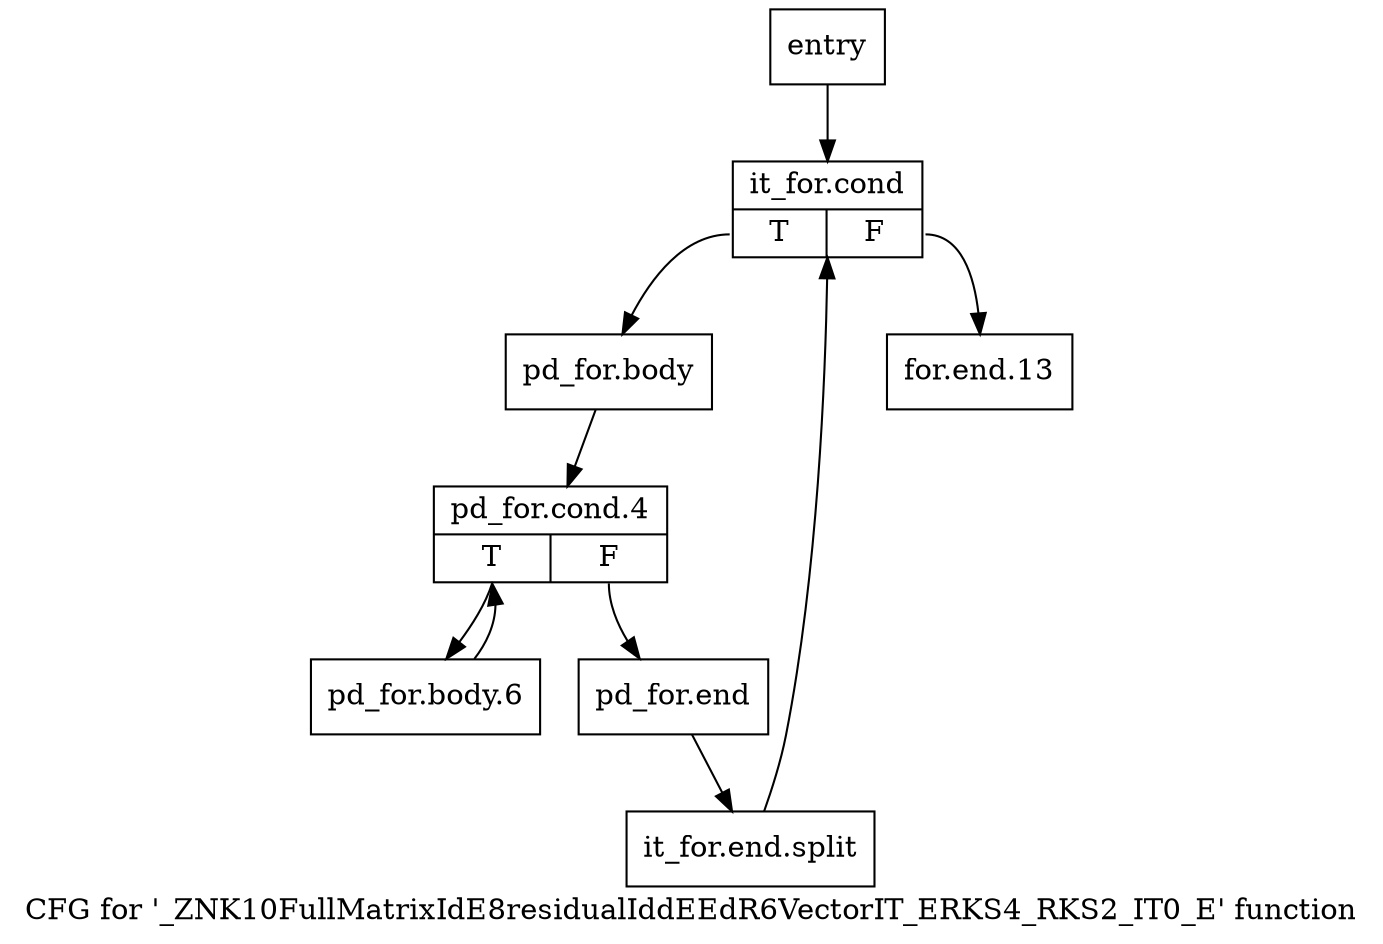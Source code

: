 digraph "CFG for '_ZNK10FullMatrixIdE8residualIddEEdR6VectorIT_ERKS4_RKS2_IT0_E' function" {
	label="CFG for '_ZNK10FullMatrixIdE8residualIddEEdR6VectorIT_ERKS4_RKS2_IT0_E' function";

	Node0x488c910 [shape=record,label="{entry}"];
	Node0x488c910 -> Node0x5669740;
	Node0x5669740 [shape=record,label="{it_for.cond|{<s0>T|<s1>F}}"];
	Node0x5669740:s0 -> Node0x5669790;
	Node0x5669740:s1 -> Node0x56698d0;
	Node0x5669790 [shape=record,label="{pd_for.body}"];
	Node0x5669790 -> Node0x56697e0;
	Node0x56697e0 [shape=record,label="{pd_for.cond.4|{<s0>T|<s1>F}}"];
	Node0x56697e0:s0 -> Node0x5669830;
	Node0x56697e0:s1 -> Node0x5669880;
	Node0x5669830 [shape=record,label="{pd_for.body.6}"];
	Node0x5669830 -> Node0x56697e0;
	Node0x5669880 [shape=record,label="{pd_for.end}"];
	Node0x5669880 -> Node0xa7076a0;
	Node0xa7076a0 [shape=record,label="{it_for.end.split}"];
	Node0xa7076a0 -> Node0x5669740;
	Node0x56698d0 [shape=record,label="{for.end.13}"];
}
